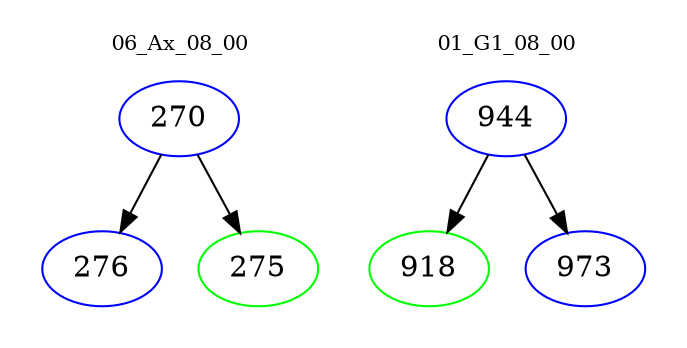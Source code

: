 digraph{
subgraph cluster_0 {
color = white
label = "06_Ax_08_00";
fontsize=10;
T0_270 [label="270", color="blue"]
T0_270 -> T0_276 [color="black"]
T0_276 [label="276", color="blue"]
T0_270 -> T0_275 [color="black"]
T0_275 [label="275", color="green"]
}
subgraph cluster_1 {
color = white
label = "01_G1_08_00";
fontsize=10;
T1_944 [label="944", color="blue"]
T1_944 -> T1_918 [color="black"]
T1_918 [label="918", color="green"]
T1_944 -> T1_973 [color="black"]
T1_973 [label="973", color="blue"]
}
}
